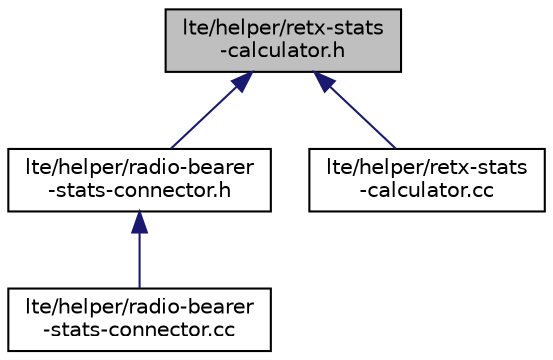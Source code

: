 digraph "lte/helper/retx-stats-calculator.h"
{
  edge [fontname="Helvetica",fontsize="10",labelfontname="Helvetica",labelfontsize="10"];
  node [fontname="Helvetica",fontsize="10",shape=record];
  Node1 [label="lte/helper/retx-stats\l-calculator.h",height=0.2,width=0.4,color="black", fillcolor="grey75", style="filled", fontcolor="black"];
  Node1 -> Node2 [dir="back",color="midnightblue",fontsize="10",style="solid"];
  Node2 [label="lte/helper/radio-bearer\l-stats-connector.h",height=0.2,width=0.4,color="black", fillcolor="white", style="filled",URL="$d3/dc0/radio-bearer-stats-connector_8h.html"];
  Node2 -> Node3 [dir="back",color="midnightblue",fontsize="10",style="solid"];
  Node3 [label="lte/helper/radio-bearer\l-stats-connector.cc",height=0.2,width=0.4,color="black", fillcolor="white", style="filled",URL="$d3/d3b/radio-bearer-stats-connector_8cc.html"];
  Node1 -> Node4 [dir="back",color="midnightblue",fontsize="10",style="solid"];
  Node4 [label="lte/helper/retx-stats\l-calculator.cc",height=0.2,width=0.4,color="black", fillcolor="white", style="filled",URL="$d2/d3c/retx-stats-calculator_8cc.html"];
}
